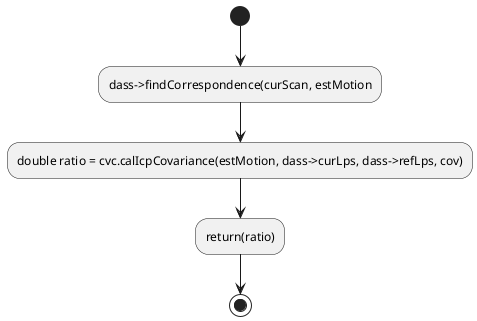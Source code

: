 @startuml

/'
    calculate covariance matrix by ICP
    input1: const Pose2D &estMotion
    input2: const Scan2D *curScan
    input3: Eigen::Matrix3d &cov
'/

(*) --> "dass->findCorrespondence(curScan, estMotion"
--> "double ratio = cvc.calIcpCovariance(estMotion, dass->curLps, dass->refLps, cov)"
--> "return(ratio)"
--> (*)

@enduml